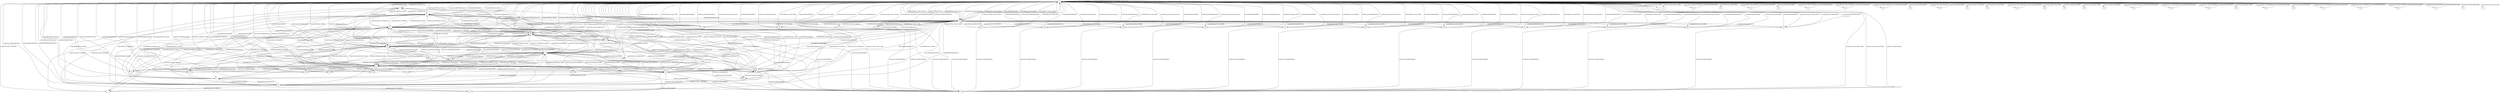 digraph witness0 {
 0 [label="0",shape=ellipse]
 1 [label="1",shape=ellipse]
 2 [label="2",shape=ellipse]
 3 [label="3",shape=ellipse]
 4 [label="4",shape=ellipse]
 5 [label="5",shape=ellipse]
 6 [label="6",shape=ellipse]
 7 [label="7",shape=ellipse]
 8 [label="8",shape=ellipse]
 9 [label="9",shape=ellipse]
 10 [label="10",shape=ellipse]
 11 [label="11",shape=ellipse]
 12 [label="12",shape=ellipse]
 13 [label="13",shape=ellipse]
 14 [label="14",shape=ellipse]
 15 [label="15",shape=ellipse]
 16 [label="16",shape=ellipse]
 17 [label="17",shape=ellipse]
 18 [label="18",shape=ellipse]
 19 [label="19",shape=ellipse]
 20 [label="20",shape=ellipse]
 21 [label="21",shape=ellipse]
 22 [label="22",shape=ellipse]
 23 [label="23",shape=ellipse]
 24 [label="24",shape=ellipse]
 25 [label="25",shape=ellipse]
 26 [label="26",shape=ellipse]
 27 [label="27",shape=ellipse]
 28 [label="28",shape=ellipse]
 29 [label="29",shape=ellipse]
 30 [label="30",shape=ellipse]
 31 [label="31",shape=ellipse]
 32 [label="32",shape=ellipse]
 33 [label="33",shape=ellipse]
 34 [label="34",shape=ellipse]
 35 [label="35",shape=ellipse]
 36 [label="36",shape=ellipse]
 37 [label="37",shape=ellipse]
 38 [label="38",shape=ellipse]
 39 [label="39",shape=ellipse]
 40 [label="40",shape=ellipse]
 41 [label="41",shape=ellipse]
 42 [label="42",shape=ellipse]
 43 [label="43",shape=ellipse]
 44 [label="44",shape=ellipse]
 45 [label="45",shape=ellipse]
 46 [label="46",shape=ellipse]
 47 [label="47",shape=ellipse]
 48 [label="48",shape=ellipse]
 49 [label="49",shape=ellipse]
 50 [label="50",shape=ellipse]
 51 [label="51",shape=ellipse]
 52 [label="52",shape=ellipse]
 53 [label="53",shape=ellipse]
 54 [label="54",shape=ellipse]
 55 [label="55",shape=ellipse]
 56 [label="56",shape=ellipse]
 57 [label="57",shape=ellipse]
 58 [label="58",shape=ellipse]
 59 [label="59",shape=ellipse]
 60 [label="60",shape=ellipse]
 61 [label="61",shape=ellipse]
 62 [label="62",shape=ellipse]
 63 [label="63",shape=ellipse]
 64 [label="64",shape=ellipse]
 65 [label="65",shape=ellipse]
 66 [label="66",shape=ellipse]
 67 [label="67",shape=ellipse]
 68 [label="68",shape=ellipse]
 69 [label="69",shape=ellipse]
 70 [label="70",shape=ellipse]
 71 [label="71",shape=ellipse]
 72 [label="72",shape=ellipse]
 73 [label="73",shape=ellipse]
 74 [label="74",shape=ellipse]
    0 -> 1[label="<none;req_r4;req_r7;idle;idle>"]
    0 -> 2[label="<none;req_r4;req_r6;req_r3;idle>"]
    0 -> 3[label="<none;idle;req_r7;idle;req_r4>"]
    0 -> 4[label="<none;req_r4;req_r6;req_r7;idle>"]
    0 -> 5[label="<none;req_r4;req_r2;idle;idle>"]
    0 -> 6[label="<none;idle;req_r7;idle;idle>"]
    0 -> 6[label="<none;req_r4;req_r7;idle;req_r4>"]
    0 -> 7[label="<none;idle;req_r2;idle;req_r4>"]
    0 -> 8[label="<none;req_r4;req_r6;idle;req_r4>"]
    0 -> 8[label="<none;idle;req_r6;idle;idle>"]
    0 -> 9[label="<none;idle;req_r2;idle;idle>"]
    0 -> 9[label="<none;req_r4;req_r2;idle;req_r4>"]
    0 -> 10[label="<none;idle;req_r6;req_r7;req_r4>"]
    0 -> 11[label="<none;req_r4;req_r2;req_r7;idle>"]
    0 -> 12[label="<none;idle;req_r6;idle;req_r4>"]
    0 -> 13[label="<none;req_r4;req_r2;req_r2;idle>"]
    0 -> 13[label="<none;req_r4;req_r6;req_r6;idle>"]
    0 -> 13[label="<none;req_r4;idle;idle;idle>"]
    0 -> 13[label="<none;req_r4;req_r7;req_r7;idle>"]
    0 -> 14[label="<none;idle;req_r2;req_r2;req_r4>"]
    0 -> 14[label="<none;idle;idle;idle;req_r4>"]
    0 -> 14[label="<none;idle;req_r7;req_r7;req_r4>"]
    0 -> 14[label="<none;idle;req_r6;req_r6;req_r4>"]
    0 -> 15[label="<none;idle;idle;req_r8;req_r4>"]
    0 -> 16[label="<none;idle;req_r7;req_r3;req_r4>"]
    0 -> 17[label="<none;req_r4;req_r2;req_r7;req_r4>"]
    0 -> 17[label="<none;idle;req_r2;req_r7;idle>"]
    0 -> 0[label="<none;idle;idle;idle;idle>"]
    0 -> 0[label="<none;req_r4;idle;idle;req_r4>"]
    0 -> 0[label="<none;req_r4;req_r2;req_r2;req_r4>"]
    0 -> 0[label="<none;idle;req_r6;req_r6;idle>"]
    0 -> 0[label="<none;req_r4;req_r7;req_r7;req_r4>"]
    0 -> 0[label="<none;idle;req_r2;req_r2;idle>"]
    0 -> 0[label="<none;idle;req_r7;req_r7;idle>"]
    0 -> 0[label="<none;req_r4;req_r6;req_r6;req_r4>"]
    0 -> 18[label="<none;req_r4;req_r7;req_r3;idle>"]
    0 -> 19[label="<none;idle;req_r2;req_r3;idle>"]
    0 -> 19[label="<none;req_r4;req_r2;req_r3;req_r4>"]
    0 -> 20[label="<none;idle;req_r2;req_r7;req_r4>"]
    0 -> 21[label="<none;idle;req_r6;req_r7;idle>"]
    0 -> 21[label="<none;req_r4;req_r6;req_r7;req_r4>"]
    0 -> 22[label="<none;req_r4;req_r6;idle;idle>"]
    0 -> 23[label="<none;idle;idle;req_r7;req_r4>"]
    0 -> 24[label="<none;idle;idle;req_r7;idle>"]
    0 -> 24[label="<none;req_r4;idle;req_r7;req_r4>"]
    0 -> 25[label="<none;req_r4;idle;req_r7;idle>"]
    0 -> 26[label="<none;idle;req_r7;req_r1;req_r4>"]
    0 -> 27[label="<none;req_r4;req_r7;req_r1;req_r4>"]
    0 -> 27[label="<none;idle;req_r7;req_r1;idle>"]
    0 -> 28[label="<none;idle;req_r6;req_r2;req_r4>"]
    0 -> 29[label="<none;req_r4;req_r2;req_r6;idle>"]
    0 -> 30[label="<none;idle;req_r2;req_r6;req_r4>"]
    0 -> 31[label="<none;req_r4;req_r7;req_r6;idle>"]
    0 -> 32[label="<none;req_r4;req_r7;req_r2;idle>"]
    0 -> 33[label="<none;idle;req_r7;req_r2;idle>"]
    0 -> 33[label="<none;req_r4;req_r7;req_r2;req_r4>"]
    0 -> 34[label="<none;idle;req_r7;req_r2;req_r4>"]
    0 -> 35[label="<none;idle;idle;req_r6;idle>"]
    0 -> 35[label="<none;req_r4;idle;req_r6;req_r4>"]
    0 -> 36[label="<none;req_r4;req_r7;req_r1;idle>"]
    0 -> 37[label="<none;req_r4;req_r6;req_r8;idle>"]
    0 -> 38[label="<none;req_r4;req_r6;req_r1;idle>"]
    0 -> 39[label="<none;req_r4;idle;req_r3;idle>"]
    0 -> 40[label="<none;idle;req_r6;req_r8;idle>"]
    0 -> 40[label="<none;req_r4;req_r6;req_r8;req_r4>"]
    0 -> 41[label="<none;req_r4;req_r7;req_r8;idle>"]
    0 -> 42[label="<none;idle;req_r6;req_r3;req_r4>"]
    0 -> 43[label="<none;idle;idle;req_r2;req_r4>"]
    0 -> 44[label="<none;idle;req_r7;req_r6;req_r4>"]
    0 -> 45[label="<none;idle;idle;req_r6;req_r4>"]
    0 -> 46[label="<none;idle;req_r2;req_r3;req_r4>"]
    0 -> 47[label="<none;req_r4;idle;req_r6;idle>"]
    0 -> 48[label="<none;idle;req_r7;req_r6;idle>"]
    0 -> 48[label="<none;req_r4;req_r7;req_r6;req_r4>"]
    0 -> 49[label="<none;req_r4;req_r6;req_r2;idle>"]
    0 -> 50[label="<none;idle;req_r6;req_r3;idle>"]
    0 -> 50[label="<none;req_r4;req_r6;req_r3;req_r4>"]
    0 -> 51[label="<none;req_r4;req_r7;req_r8;req_r4>"]
    0 -> 51[label="<none;idle;req_r7;req_r8;idle>"]
    0 -> 52[label="<none;req_r4;idle;req_r1;idle>"]
    0 -> 53[label="<none;req_r4;req_r7;req_r3;req_r4>"]
    0 -> 53[label="<none;idle;req_r7;req_r3;idle>"]
    0 -> 54[label="<none;idle;req_r7;req_r8;req_r4>"]
    0 -> 55[label="<none;req_r4;idle;req_r2;idle>"]
    0 -> 56[label="<none;req_r4;req_r2;req_r8;idle>"]
    0 -> 57[label="<none;idle;req_r6;req_r8;req_r4>"]
    0 -> 58[label="<none;req_r4;idle;req_r8;idle>"]
    0 -> 59[label="<none;req_r4;req_r6;req_r1;req_r4>"]
    0 -> 59[label="<none;idle;req_r6;req_r1;idle>"]
    0 -> 60[label="<none;req_r4;idle;req_r2;req_r4>"]
    0 -> 60[label="<none;idle;idle;req_r2;idle>"]
    0 -> 61[label="<none;idle;req_r2;req_r6;idle>"]
    0 -> 61[label="<none;req_r4;req_r2;req_r6;req_r4>"]
    0 -> 62[label="<none;idle;req_r6;req_r1;req_r4>"]
    0 -> 63[label="<none;idle;idle;req_r3;idle>"]
    0 -> 63[label="<none;req_r4;idle;req_r3;req_r4>"]
    0 -> 64[label="<none;req_r4;req_r2;req_r1;req_r4>"]
    0 -> 64[label="<none;idle;req_r2;req_r1;idle>"]
    0 -> 65[label="<none;idle;idle;req_r3;req_r4>"]
    0 -> 66[label="<none;idle;req_r6;req_r2;idle>"]
    0 -> 66[label="<none;req_r4;req_r6;req_r2;req_r4>"]
    0 -> 67[label="<none;idle;idle;req_r1;req_r4>"]
    0 -> 68[label="<none;idle;req_r2;req_r1;req_r4>"]
    0 -> 69[label="<none;req_r4;idle;req_r8;req_r4>"]
    0 -> 69[label="<none;idle;idle;req_r8;idle>"]
    0 -> 70[label="<none;idle;idle;req_r1;idle>"]
    0 -> 70[label="<none;req_r4;idle;req_r1;req_r4>"]
    0 -> 71[label="<none;idle;req_r2;req_r8;req_r4>"]
    0 -> 72[label="<none;req_r4;req_r2;req_r8;req_r4>"]
    0 -> 72[label="<none;idle;req_r2;req_r8;idle>"]
    0 -> 73[label="<none;req_r4;req_r2;req_r3;idle>"]
    0 -> 74[label="<none;req_r4;req_r2;req_r1;idle>"]
    60 -> 1[label="<none;req_r4;req_r7;relall;idle>"]
    63 -> 1[label="<none;req_r4;req_r7;relall;idle>"]
    35 -> 1[label="<none;req_r4;req_r7;relall;idle>"]
    70 -> 1[label="<none;req_r4;req_r7;relall;idle>"]
    69 -> 1[label="<none;req_r4;req_r7;relall;idle>"]
    14 -> 17[label="<none;idle;req_r2;req_r7;relall>"]
    35 -> 5[label="<none;req_r4;req_r2;relall;idle>"]
    24 -> 5[label="<none;req_r4;req_r2;relall;idle>"]
    69 -> 5[label="<none;req_r4;req_r2;relall;idle>"]
    63 -> 5[label="<none;req_r4;req_r2;relall;idle>"]
    70 -> 5[label="<none;req_r4;req_r2;relall;idle>"]
    8 -> 23[label="<none;idle;relall;req_r7;req_r4>"]
    9 -> 23[label="<none;idle;relall;req_r7;req_r4>"]
    14 -> 21[label="<none;idle;req_r6;req_r7;relall>"]
    21 -> 13[label="<none;req_r4;relall;relall;idle>"]
    60 -> 13[label="<none;req_r4;idle;relall;idle>"]
    40 -> 13[label="<none;req_r4;relall;relall;idle>"]
    24 -> 13[label="<none;req_r4;idle;relall;idle>"]
    9 -> 13[label="<none;req_r4;relall;idle;idle>"]
    8 -> 13[label="<none;req_r4;relall;idle;idle>"]
    63 -> 13[label="<none;req_r4;idle;relall;idle>"]
    50 -> 13[label="<none;req_r4;relall;relall;idle>"]
    6 -> 13[label="<none;req_r4;relall;idle;idle>"]
    17 -> 13[label="<none;req_r4;relall;relall;idle>"]
    48 -> 13[label="<none;req_r4;relall;relall;idle>"]
    51 -> 13[label="<none;req_r4;relall;relall;idle>"]
    33 -> 13[label="<none;req_r4;relall;relall;idle>"]
    53 -> 13[label="<none;req_r4;relall;relall;idle>"]
    66 -> 13[label="<none;req_r4;relall;relall;idle>"]
    27 -> 13[label="<none;req_r4;relall;relall;idle>"]
    19 -> 13[label="<none;req_r4;relall;relall;idle>"]
    35 -> 13[label="<none;req_r4;idle;relall;idle>"]
    59 -> 13[label="<none;req_r4;relall;relall;idle>"]
    70 -> 13[label="<none;req_r4;idle;relall;idle>"]
    61 -> 13[label="<none;req_r4;relall;relall;idle>"]
    64 -> 13[label="<none;req_r4;relall;relall;idle>"]
    72 -> 13[label="<none;req_r4;relall;relall;idle>"]
    69 -> 13[label="<none;req_r4;idle;relall;idle>"]
    67 -> 9[label="<none;idle;req_r2;relall;relall>"]
    35 -> 9[label="<none;req_r4;req_r2;relall;req_r4>"]
    35 -> 9[label="<none;idle;req_r2;relall;idle>"]
    14 -> 9[label="<none;idle;req_r2;idle;relall>"]
    24 -> 9[label="<none;idle;req_r2;relall;idle>"]
    24 -> 9[label="<none;req_r4;req_r2;relall;req_r4>"]
    45 -> 9[label="<none;idle;req_r2;relall;relall>"]
    70 -> 9[label="<none;req_r4;req_r2;relall;req_r4>"]
    70 -> 9[label="<none;idle;req_r2;relall;idle>"]
    23 -> 9[label="<none;idle;req_r2;relall;relall>"]
    63 -> 9[label="<none;req_r4;req_r2;relall;req_r4>"]
    63 -> 9[label="<none;idle;req_r2;relall;idle>"]
    69 -> 9[label="<none;idle;req_r2;relall;idle>"]
    69 -> 9[label="<none;req_r4;req_r2;relall;req_r4>"]
    65 -> 9[label="<none;idle;req_r2;relall;relall>"]
    15 -> 9[label="<none;idle;req_r2;relall;relall>"]
    70 -> 3[label="<none;idle;req_r7;relall;req_r4>"]
    69 -> 3[label="<none;idle;req_r7;relall;req_r4>"]
    35 -> 3[label="<none;idle;req_r7;relall;req_r4>"]
    60 -> 3[label="<none;idle;req_r7;relall;req_r4>"]
    63 -> 3[label="<none;idle;req_r7;relall;req_r4>"]
    43 -> 8[label="<none;idle;req_r6;relall;relall>"]
    14 -> 8[label="<none;idle;req_r6;idle;relall>"]
    23 -> 8[label="<none;idle;req_r6;relall;relall>"]
    70 -> 8[label="<none;idle;req_r6;relall;idle>"]
    70 -> 8[label="<none;req_r4;req_r6;relall;req_r4>"]
    60 -> 8[label="<none;req_r4;req_r6;relall;req_r4>"]
    60 -> 8[label="<none;idle;req_r6;relall;idle>"]
    24 -> 8[label="<none;idle;req_r6;relall;idle>"]
    24 -> 8[label="<none;req_r4;req_r6;relall;req_r4>"]
    69 -> 8[label="<none;req_r4;req_r6;relall;req_r4>"]
    69 -> 8[label="<none;idle;req_r6;relall;idle>"]
    67 -> 8[label="<none;idle;req_r6;relall;relall>"]
    63 -> 8[label="<none;req_r4;req_r6;relall;req_r4>"]
    63 -> 8[label="<none;idle;req_r6;relall;idle>"]
    65 -> 8[label="<none;idle;req_r6;relall;relall>"]
    15 -> 8[label="<none;idle;req_r6;relall;relall>"]
    14 -> 66[label="<none;idle;req_r6;req_r2;relall>"]
    35 -> 7[label="<none;idle;req_r2;relall;req_r4>"]
    70 -> 7[label="<none;idle;req_r2;relall;req_r4>"]
    24 -> 7[label="<none;idle;req_r2;relall;req_r4>"]
    63 -> 7[label="<none;idle;req_r2;relall;req_r4>"]
    69 -> 7[label="<none;idle;req_r2;relall;req_r4>"]
    24 -> 12[label="<none;idle;req_r6;relall;req_r4>"]
    63 -> 12[label="<none;idle;req_r6;relall;req_r4>"]
    60 -> 12[label="<none;idle;req_r6;relall;req_r4>"]
    69 -> 12[label="<none;idle;req_r6;relall;req_r4>"]
    70 -> 12[label="<none;idle;req_r6;relall;req_r4>"]
    8 -> 25[label="<none;req_r4;relall;req_r7;idle>"]
    9 -> 25[label="<none;req_r4;relall;req_r7;idle>"]
    12 -> 24[label="<none;idle;relall;req_r7;relall>"]
    14 -> 24[label="<none;idle;idle;req_r7;relall>"]
    8 -> 24[label="<none;idle;relall;req_r7;idle>"]
    8 -> 24[label="<none;req_r4;relall;req_r7;req_r4>"]
    9 -> 24[label="<none;idle;relall;req_r7;idle>"]
    9 -> 24[label="<none;req_r4;relall;req_r7;req_r4>"]
    7 -> 24[label="<none;idle;relall;req_r7;relall>"]
    65 -> 6[label="<none;idle;req_r7;relall;relall>"]
    14 -> 6[label="<none;idle;req_r7;idle;relall>"]
    60 -> 6[label="<none;req_r4;req_r7;relall;req_r4>"]
    60 -> 6[label="<none;idle;req_r7;relall;idle>"]
    43 -> 6[label="<none;idle;req_r7;relall;relall>"]
    45 -> 6[label="<none;idle;req_r7;relall;relall>"]
    63 -> 6[label="<none;req_r4;req_r7;relall;req_r4>"]
    63 -> 6[label="<none;idle;req_r7;relall;idle>"]
    35 -> 6[label="<none;idle;req_r7;relall;idle>"]
    35 -> 6[label="<none;req_r4;req_r7;relall;req_r4>"]
    67 -> 6[label="<none;idle;req_r7;relall;relall>"]
    15 -> 6[label="<none;idle;req_r7;relall;relall>"]
    70 -> 6[label="<none;idle;req_r7;relall;idle>"]
    70 -> 6[label="<none;req_r4;req_r7;relall;req_r4>"]
    69 -> 6[label="<none;idle;req_r7;relall;idle>"]
    69 -> 6[label="<none;req_r4;req_r7;relall;req_r4>"]
    24 -> 22[label="<none;req_r4;req_r6;relall;idle>"]
    60 -> 22[label="<none;req_r4;req_r6;relall;idle>"]
    70 -> 22[label="<none;req_r4;req_r6;relall;idle>"]
    69 -> 22[label="<none;req_r4;req_r6;relall;idle>"]
    63 -> 22[label="<none;req_r4;req_r6;relall;idle>"]
    33 -> 14[label="<none;idle;relall;relall;req_r4>"]
    17 -> 14[label="<none;idle;relall;relall;req_r4>"]
    24 -> 14[label="<none;idle;idle;relall;req_r4>"]
    8 -> 14[label="<none;idle;relall;idle;req_r4>"]
    6 -> 14[label="<none;idle;relall;idle;req_r4>"]
    60 -> 14[label="<none;idle;idle;relall;req_r4>"]
    9 -> 14[label="<none;idle;relall;idle;req_r4>"]
    51 -> 14[label="<none;idle;relall;relall;req_r4>"]
    21 -> 14[label="<none;idle;relall;relall;req_r4>"]
    35 -> 14[label="<none;idle;idle;relall;req_r4>"]
    61 -> 14[label="<none;idle;relall;relall;req_r4>"]
    66 -> 14[label="<none;idle;relall;relall;req_r4>"]
    48 -> 14[label="<none;idle;relall;relall;req_r4>"]
    70 -> 14[label="<none;idle;idle;relall;req_r4>"]
    19 -> 14[label="<none;idle;relall;relall;req_r4>"]
    27 -> 14[label="<none;idle;relall;relall;req_r4>"]
    63 -> 14[label="<none;idle;idle;relall;req_r4>"]
    72 -> 14[label="<none;idle;relall;relall;req_r4>"]
    53 -> 14[label="<none;idle;relall;relall;req_r4>"]
    64 -> 14[label="<none;idle;relall;relall;req_r4>"]
    59 -> 14[label="<none;idle;relall;relall;req_r4>"]
    40 -> 14[label="<none;idle;relall;relall;req_r4>"]
    69 -> 14[label="<none;idle;idle;relall;req_r4>"]
    50 -> 14[label="<none;idle;relall;relall;req_r4>"]
    24 -> 0[label="<none;idle;idle;relall;idle>"]
    24 -> 0[label="<none;req_r4;idle;relall;req_r4>"]
    21 -> 0[label="<none;req_r4;relall;relall;req_r4>"]
    21 -> 0[label="<none;idle;relall;relall;idle>"]
    14 -> 0[label="<none;idle;req_r6;req_r6;relall>"]
    14 -> 0[label="<none;idle;idle;idle;relall>"]
    14 -> 0[label="<none;idle;req_r2;req_r2;relall>"]
    14 -> 0[label="<none;idle;req_r7;req_r7;relall>"]
    9 -> 0[label="<none;idle;relall;idle;idle>"]
    9 -> 0[label="<none;req_r4;relall;idle;req_r4>"]
    34 -> 0[label="<none;idle;relall;relall;relall>"]
    23 -> 0[label="<none;idle;idle;relall;relall>"]
    33 -> 0[label="<none;idle;relall;relall;idle>"]
    33 -> 0[label="<none;req_r4;relall;relall;req_r4>"]
    8 -> 0[label="<none;idle;relall;idle;idle>"]
    8 -> 0[label="<none;req_r4;relall;idle;req_r4>"]
    60 -> 0[label="<none;idle;idle;relall;idle>"]
    60 -> 0[label="<none;req_r4;idle;relall;req_r4>"]
    16 -> 0[label="<none;idle;relall;relall;relall>"]
    6 -> 0[label="<none;idle;relall;idle;idle>"]
    6 -> 0[label="<none;req_r4;relall;idle;req_r4>"]
    48 -> 0[label="<none;idle;relall;relall;idle>"]
    48 -> 0[label="<none;req_r4;relall;relall;req_r4>"]
    7 -> 0[label="<none;idle;relall;idle;relall>"]
    17 -> 0[label="<none;idle;relall;relall;idle>"]
    17 -> 0[label="<none;req_r4;relall;relall;req_r4>"]
    10 -> 0[label="<none;idle;relall;relall;relall>"]
    20 -> 0[label="<none;idle;relall;relall;relall>"]
    43 -> 0[label="<none;idle;idle;relall;relall>"]
    44 -> 0[label="<none;idle;relall;relall;relall>"]
    65 -> 0[label="<none;idle;idle;relall;relall>"]
    54 -> 0[label="<none;idle;relall;relall;relall>"]
    12 -> 0[label="<none;idle;relall;idle;relall>"]
    51 -> 0[label="<none;req_r4;relall;relall;req_r4>"]
    51 -> 0[label="<none;idle;relall;relall;idle>"]
    3 -> 0[label="<none;idle;relall;idle;relall>"]
    63 -> 0[label="<none;idle;idle;relall;idle>"]
    63 -> 0[label="<none;req_r4;idle;relall;req_r4>"]
    26 -> 0[label="<none;idle;relall;relall;relall>"]
    53 -> 0[label="<none;idle;relall;relall;idle>"]
    53 -> 0[label="<none;req_r4;relall;relall;req_r4>"]
    27 -> 0[label="<none;idle;relall;relall;idle>"]
    27 -> 0[label="<none;req_r4;relall;relall;req_r4>"]
    15 -> 0[label="<none;idle;idle;relall;relall>"]
    61 -> 0[label="<none;idle;relall;relall;idle>"]
    61 -> 0[label="<none;req_r4;relall;relall;req_r4>"]
    30 -> 0[label="<none;idle;relall;relall;relall>"]
    57 -> 0[label="<none;idle;relall;relall;relall>"]
    45 -> 0[label="<none;idle;idle;relall;relall>"]
    69 -> 0[label="<none;req_r4;idle;relall;req_r4>"]
    69 -> 0[label="<none;idle;idle;relall;idle>"]
    35 -> 0[label="<none;req_r4;idle;relall;req_r4>"]
    35 -> 0[label="<none;idle;idle;relall;idle>"]
    46 -> 0[label="<none;idle;relall;relall;relall>"]
    19 -> 0[label="<none;idle;relall;relall;idle>"]
    19 -> 0[label="<none;req_r4;relall;relall;req_r4>"]
    67 -> 0[label="<none;idle;idle;relall;relall>"]
    70 -> 0[label="<none;req_r4;idle;relall;req_r4>"]
    70 -> 0[label="<none;idle;idle;relall;idle>"]
    40 -> 0[label="<none;req_r4;relall;relall;req_r4>"]
    40 -> 0[label="<none;idle;relall;relall;idle>"]
    42 -> 0[label="<none;idle;relall;relall;relall>"]
    64 -> 0[label="<none;req_r4;relall;relall;req_r4>"]
    64 -> 0[label="<none;idle;relall;relall;idle>"]
    72 -> 0[label="<none;req_r4;relall;relall;req_r4>"]
    72 -> 0[label="<none;idle;relall;relall;idle>"]
    71 -> 0[label="<none;idle;relall;relall;relall>"]
    62 -> 0[label="<none;idle;relall;relall;relall>"]
    59 -> 0[label="<none;idle;relall;relall;idle>"]
    59 -> 0[label="<none;req_r4;relall;relall;req_r4>"]
    66 -> 0[label="<none;req_r4;relall;relall;req_r4>"]
    66 -> 0[label="<none;idle;relall;relall;idle>"]
    50 -> 0[label="<none;idle;relall;relall;idle>"]
    50 -> 0[label="<none;req_r4;relall;relall;req_r4>"]
    68 -> 0[label="<none;idle;relall;relall;relall>"]
    28 -> 0[label="<none;idle;relall;relall;relall>"]
    14 -> 33[label="<none;idle;req_r7;req_r2;relall>"]
    14 -> 40[label="<none;idle;req_r6;req_r8;relall>"]
    8 -> 43[label="<none;idle;relall;req_r2;req_r4>"]
    6 -> 43[label="<none;idle;relall;req_r2;req_r4>"]
    14 -> 53[label="<none;idle;req_r7;req_r3;relall>"]
    14 -> 51[label="<none;idle;req_r7;req_r8;relall>"]
    14 -> 27[label="<none;idle;req_r7;req_r1;relall>"]
    14 -> 48[label="<none;idle;req_r7;req_r6;relall>"]
    6 -> 60[label="<none;req_r4;relall;req_r2;req_r4>"]
    6 -> 60[label="<none;idle;relall;req_r2;idle>"]
    12 -> 60[label="<none;idle;relall;req_r2;relall>"]
    3 -> 60[label="<none;idle;relall;req_r2;relall>"]
    14 -> 60[label="<none;idle;idle;req_r2;relall>"]
    8 -> 60[label="<none;req_r4;relall;req_r2;req_r4>"]
    8 -> 60[label="<none;idle;relall;req_r2;idle>"]
    14 -> 19[label="<none;idle;req_r2;req_r3;relall>"]
    14 -> 64[label="<none;idle;req_r2;req_r1;relall>"]
    14 -> 59[label="<none;idle;req_r6;req_r1;relall>"]
    6 -> 47[label="<none;req_r4;relall;req_r6;idle>"]
    9 -> 47[label="<none;req_r4;relall;req_r6;idle>"]
    8 -> 55[label="<none;req_r4;relall;req_r2;idle>"]
    6 -> 55[label="<none;req_r4;relall;req_r2;idle>"]
    14 -> 61[label="<none;idle;req_r2;req_r6;relall>"]
    6 -> 35[label="<none;idle;relall;req_r6;idle>"]
    6 -> 35[label="<none;req_r4;relall;req_r6;req_r4>"]
    3 -> 35[label="<none;idle;relall;req_r6;relall>"]
    7 -> 35[label="<none;idle;relall;req_r6;relall>"]
    9 -> 35[label="<none;req_r4;relall;req_r6;req_r4>"]
    9 -> 35[label="<none;idle;relall;req_r6;idle>"]
    14 -> 35[label="<none;idle;idle;req_r6;relall>"]
    14 -> 72[label="<none;idle;req_r2;req_r8;relall>"]
    14 -> 50[label="<none;idle;req_r6;req_r3;relall>"]
    9 -> 45[label="<none;idle;relall;req_r6;req_r4>"]
    6 -> 45[label="<none;idle;relall;req_r6;req_r4>"]
    8 -> 52[label="<none;req_r4;relall;req_r1;idle>"]
    9 -> 52[label="<none;req_r4;relall;req_r1;idle>"]
    6 -> 52[label="<none;req_r4;relall;req_r1;idle>"]
    9 -> 67[label="<none;idle;relall;req_r1;req_r4>"]
    8 -> 67[label="<none;idle;relall;req_r1;req_r4>"]
    6 -> 67[label="<none;idle;relall;req_r1;req_r4>"]
    6 -> 58[label="<none;req_r4;relall;req_r8;idle>"]
    9 -> 58[label="<none;req_r4;relall;req_r8;idle>"]
    8 -> 58[label="<none;req_r4;relall;req_r8;idle>"]
    8 -> 39[label="<none;req_r4;relall;req_r3;idle>"]
    6 -> 39[label="<none;req_r4;relall;req_r3;idle>"]
    9 -> 39[label="<none;req_r4;relall;req_r3;idle>"]
    6 -> 69[label="<none;req_r4;relall;req_r8;req_r4>"]
    6 -> 69[label="<none;idle;relall;req_r8;idle>"]
    3 -> 69[label="<none;idle;relall;req_r8;relall>"]
    14 -> 69[label="<none;idle;idle;req_r8;relall>"]
    8 -> 69[label="<none;req_r4;relall;req_r8;req_r4>"]
    8 -> 69[label="<none;idle;relall;req_r8;idle>"]
    7 -> 69[label="<none;idle;relall;req_r8;relall>"]
    9 -> 69[label="<none;idle;relall;req_r8;idle>"]
    9 -> 69[label="<none;req_r4;relall;req_r8;req_r4>"]
    12 -> 69[label="<none;idle;relall;req_r8;relall>"]
    6 -> 70[label="<none;idle;relall;req_r1;idle>"]
    6 -> 70[label="<none;req_r4;relall;req_r1;req_r4>"]
    8 -> 70[label="<none;idle;relall;req_r1;idle>"]
    8 -> 70[label="<none;req_r4;relall;req_r1;req_r4>"]
    7 -> 70[label="<none;idle;relall;req_r1;relall>"]
    12 -> 70[label="<none;idle;relall;req_r1;relall>"]
    3 -> 70[label="<none;idle;relall;req_r1;relall>"]
    9 -> 70[label="<none;idle;relall;req_r1;idle>"]
    9 -> 70[label="<none;req_r4;relall;req_r1;req_r4>"]
    14 -> 70[label="<none;idle;idle;req_r1;relall>"]
    3 -> 63[label="<none;idle;relall;req_r3;relall>"]
    6 -> 63[label="<none;idle;relall;req_r3;idle>"]
    6 -> 63[label="<none;req_r4;relall;req_r3;req_r4>"]
    9 -> 63[label="<none;req_r4;relall;req_r3;req_r4>"]
    9 -> 63[label="<none;idle;relall;req_r3;idle>"]
    7 -> 63[label="<none;idle;relall;req_r3;relall>"]
    12 -> 63[label="<none;idle;relall;req_r3;relall>"]
    8 -> 63[label="<none;idle;relall;req_r3;idle>"]
    8 -> 63[label="<none;req_r4;relall;req_r3;req_r4>"]
    14 -> 63[label="<none;idle;idle;req_r3;relall>"]
    6 -> 65[label="<none;idle;relall;req_r3;req_r4>"]
    9 -> 65[label="<none;idle;relall;req_r3;req_r4>"]
    8 -> 65[label="<none;idle;relall;req_r3;req_r4>"]
    6 -> 15[label="<none;idle;relall;req_r8;req_r4>"]
    8 -> 15[label="<none;idle;relall;req_r8;req_r4>"]
    9 -> 15[label="<none;idle;relall;req_r8;req_r4>"]
}
